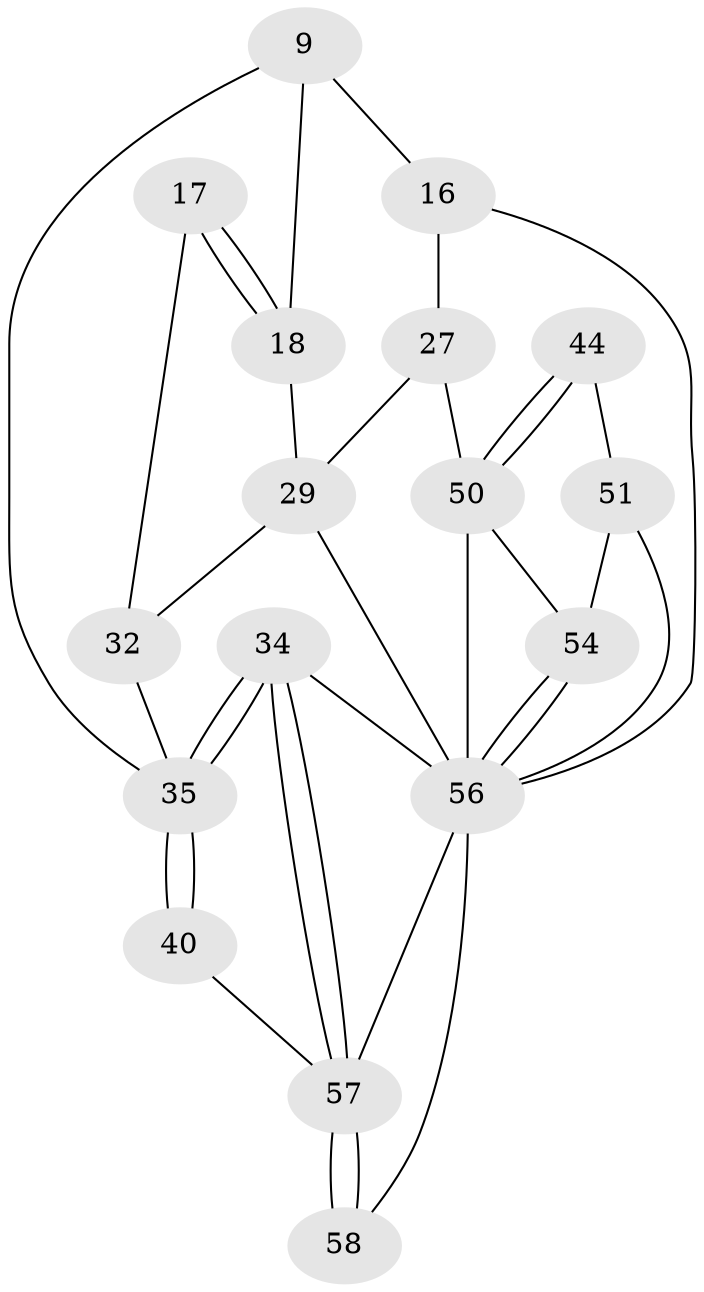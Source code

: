 // original degree distribution, {3: 0.034482758620689655, 5: 0.5172413793103449, 4: 0.2413793103448276, 6: 0.20689655172413793}
// Generated by graph-tools (version 1.1) at 2025/06/03/04/25 22:06:36]
// undirected, 17 vertices, 35 edges
graph export_dot {
graph [start="1"]
  node [color=gray90,style=filled];
  9 [pos="+0.5602783713520605+0.16252521051102412",super="+7"];
  16 [pos="+0.14725075355953282+0.27768849237446236",super="+4+5"];
  17 [pos="+0.504409772578262+0.3805072626987008"];
  18 [pos="+0.47577098554145403+0.39942573299756506",super="+12+11+10"];
  27 [pos="+0.34755403983814004+0.44994241728894296",super="+25+15"];
  29 [pos="+0.3890242743688092+0.475088173688143",super="+26+13+28"];
  32 [pos="+0.7511045987377143+0.49761887938054317",super="+20"];
  34 [pos="+1+1",super="+2"];
  35 [pos="+1+0.828236441099487",super="+30+31+21"];
  40 [pos="+0.7960583097443371+0.6923347124163304"];
  44 [pos="+0+0.8598803492869957"];
  50 [pos="+0.13428711717628514+0.7281667258702661",super="+38+36"];
  51 [pos="+0+0.8809890681838233",super="+45"];
  54 [pos="+0.17812993329494894+0.9599408442452018",super="+49"];
  56 [pos="+0.22461899526741272+1",super="+55+53+46"];
  57 [pos="+0.7947824513469437+1",super="+41+42+52"];
  58 [pos="+0.6447061801864526+1"];
  9 -- 18 [weight=2];
  9 -- 16;
  9 -- 35;
  16 -- 27 [weight=3];
  16 -- 56;
  17 -- 18 [weight=2];
  17 -- 18;
  17 -- 32;
  18 -- 29 [weight=2];
  27 -- 29 [weight=2];
  27 -- 50 [weight=3];
  29 -- 32;
  29 -- 56;
  32 -- 35 [weight=2];
  34 -- 35 [weight=3];
  34 -- 35;
  34 -- 57;
  34 -- 57;
  34 -- 56 [weight=2];
  35 -- 40 [weight=2];
  35 -- 40;
  40 -- 57;
  44 -- 50 [weight=2];
  44 -- 50;
  44 -- 51;
  50 -- 54;
  50 -- 56 [weight=2];
  51 -- 54 [weight=2];
  51 -- 56;
  54 -- 56 [weight=2];
  54 -- 56;
  56 -- 58;
  56 -- 57 [weight=2];
  57 -- 58 [weight=2];
  57 -- 58;
}
